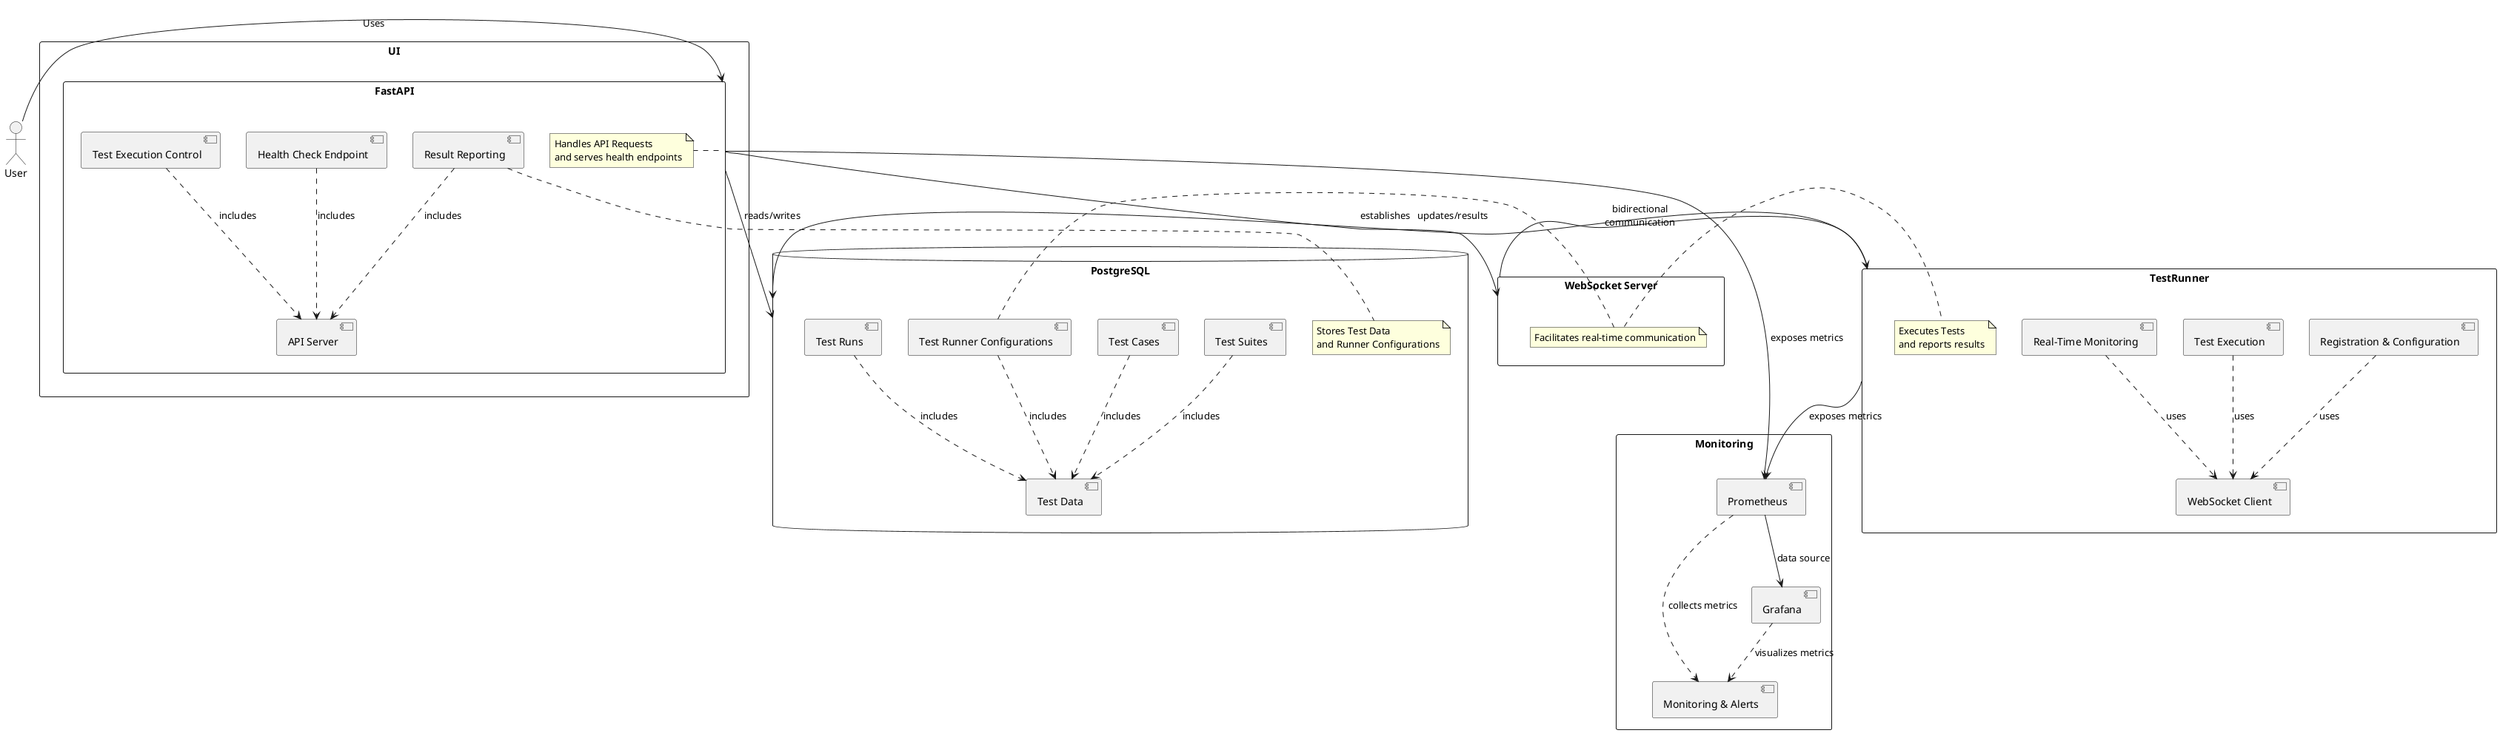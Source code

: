 @startuml
' !define Rectangle class
' !define Database database

actor User
rectangle UI {
    User -> FastAPI : Uses
}

Rectangle FastAPI {
    note right : Handles API Requests\nand serves health endpoints
    [Health Check Endpoint] ..> [API Server] : includes
    [Test Execution Control] ..> [API Server] : includes
    [Result Reporting] ..> [API Server] : includes
}

Database "PostgreSQL" {
    note right : Stores Test Data\nand Runner Configurations
    [Test Runs] ..> [Test Data] : includes
    [Test Suites] ..> [Test Data] : includes
    [Test Cases] ..> [Test Data] : includes
    [Test Runner Configurations] ..> [Test Data] : includes
}

Rectangle "WebSocket Server" as WSS {
    note right : Facilitates real-time communication
}

Rectangle TestRunner {
    note right : Executes Tests\nand reports results
    [Registration & Configuration] ..> [WebSocket Client] : uses
    [Test Execution] ..> [WebSocket Client] : uses
    [Real-Time Monitoring] ..> [WebSocket Client] : uses
}

FastAPI --> PostgreSQL : reads/writes
FastAPI --> WSS : establishes
WSS --> TestRunner : bidirectional\ncommunication
TestRunner --> PostgreSQL : updates/results

rectangle Monitoring {
    [Prometheus] ..> [Monitoring & Alerts] : collects metrics
    [Grafana] ..> [Monitoring & Alerts] : visualizes metrics
}

FastAPI --> Prometheus : exposes metrics
TestRunner --> Prometheus : exposes metrics
Prometheus --> Grafana : data source

@enduml

@startuml
package "UI" {
    [User Interface]
}

package "API Server" {
    [FastAPI Application] as FastAPI
    [Database] as DB
}

package "TestRunner" {
    [Test Execution Module] as TestExec
    [WebSocket Client] as WSClient
}

[User Interface] --> FastAPI : Sends API requests
FastAPI --> DB : Reads/Writes Data
FastAPI --> WSClient : WebSocket Communication
WSClient --> TestExec : Sends Commands
TestExec --> DB : Updates Test Results

@enduml

@startuml
actor User
participant "User Interface" as UI
participant "FastAPI Application" as FastAPI
participant "WebSocket Server" as WSS
participant "TestRunner" as TR

User -> UI : Initiate Test Run
UI -> FastAPI : POST /test_runs
activate FastAPI
FastAPI -> DB : Store Test Details
FastAPI -> WSS : Send Test Run Command
activate WSS
WSS -> TR : Forward Command
activate TR
TR -> TR : Execute Tests
TR -> WSS : Send Test Results
deactivate TR
WSS -> FastAPI : Forward Results
deactivate WSS
FastAPI -> DB : Update Results
deactivate FastAPI
UI <-- FastAPI : Display Results
@enduml

@startuml
node "Web Browser" {
    [UI]
}

node "Web Server" {
    folder "API Server" {
        [FastAPI Application]
        [WebSocket Server]
    }
    database "Database" {
    }
}

node "TestRunner Host" {
    [TestRunner Application]
}

[UI] --> [FastAPI Application] : HTTP Requests
[FastAPI Application] --> [Database] : Queries & Updates
[TestRunner Application] --> [WebSocket Server] : WebSocket Connection
[WebSocket Server] --> [FastAPI Application] : Communicates Results

@enduml

